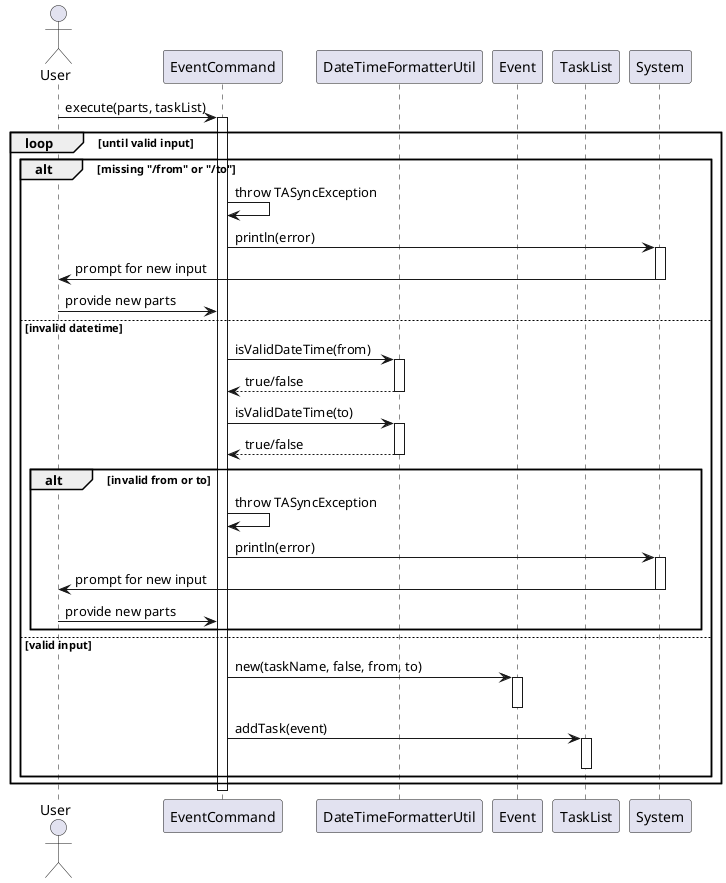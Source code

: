 @startuml
'https://plantuml.com/sequence-diagram

actor User

participant "EventCommand" as EventCmd
participant "DateTimeFormatterUtil" as Formatter
participant "Event" as Event
participant "TaskList" as TaskList
participant "System" as Console

User -> EventCmd : execute(parts, taskList)
activate EventCmd

loop until valid input
    alt missing "/from" or "/to"
        EventCmd -> EventCmd : throw TASyncException
        EventCmd -> Console : println(error)
        activate Console
        Console -> User : prompt for new input
        deactivate Console
        User -> EventCmd : provide new parts
    else invalid datetime
        EventCmd -> Formatter : isValidDateTime(from)
        activate Formatter
        Formatter --> EventCmd : true/false
        deactivate Formatter

        EventCmd -> Formatter : isValidDateTime(to)
        activate Formatter
        Formatter --> EventCmd : true/false
        deactivate Formatter

        alt invalid from or to
            EventCmd -> EventCmd : throw TASyncException
            EventCmd -> Console : println(error)
            activate Console
            Console -> User : prompt for new input
            deactivate Console
            User -> EventCmd : provide new parts
        end
    else valid input
        EventCmd -> Event : new(taskName, false, from, to)
        activate Event
        deactivate Event

        EventCmd -> TaskList : addTask(event)
        activate TaskList
        deactivate TaskList
    end
end

deactivate EventCmd
@enduml
